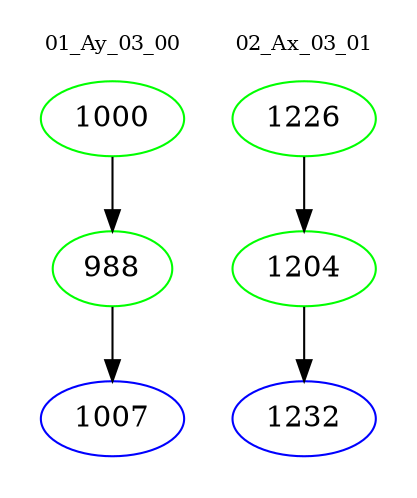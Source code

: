digraph{
subgraph cluster_0 {
color = white
label = "01_Ay_03_00";
fontsize=10;
T0_1000 [label="1000", color="green"]
T0_1000 -> T0_988 [color="black"]
T0_988 [label="988", color="green"]
T0_988 -> T0_1007 [color="black"]
T0_1007 [label="1007", color="blue"]
}
subgraph cluster_1 {
color = white
label = "02_Ax_03_01";
fontsize=10;
T1_1226 [label="1226", color="green"]
T1_1226 -> T1_1204 [color="black"]
T1_1204 [label="1204", color="green"]
T1_1204 -> T1_1232 [color="black"]
T1_1232 [label="1232", color="blue"]
}
}
